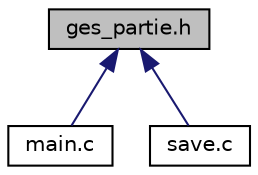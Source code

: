digraph "ges_partie.h"
{
  edge [fontname="Helvetica",fontsize="10",labelfontname="Helvetica",labelfontsize="10"];
  node [fontname="Helvetica",fontsize="10",shape=record];
  Node1 [label="ges_partie.h",height=0.2,width=0.4,color="black", fillcolor="grey75", style="filled", fontcolor="black"];
  Node1 -> Node2 [dir="back",color="midnightblue",fontsize="10",style="solid"];
  Node2 [label="main.c",height=0.2,width=0.4,color="black", fillcolor="white", style="filled",URL="$a00027.html",tooltip="Menu principal et lancement de la partie. "];
  Node1 -> Node3 [dir="back",color="midnightblue",fontsize="10",style="solid"];
  Node3 [label="save.c",height=0.2,width=0.4,color="black", fillcolor="white", style="filled",URL="$a00029.html",tooltip="Ce fichier contient les définitions des fonctions permettant de sauvegarder et charger une partie..."];
}
